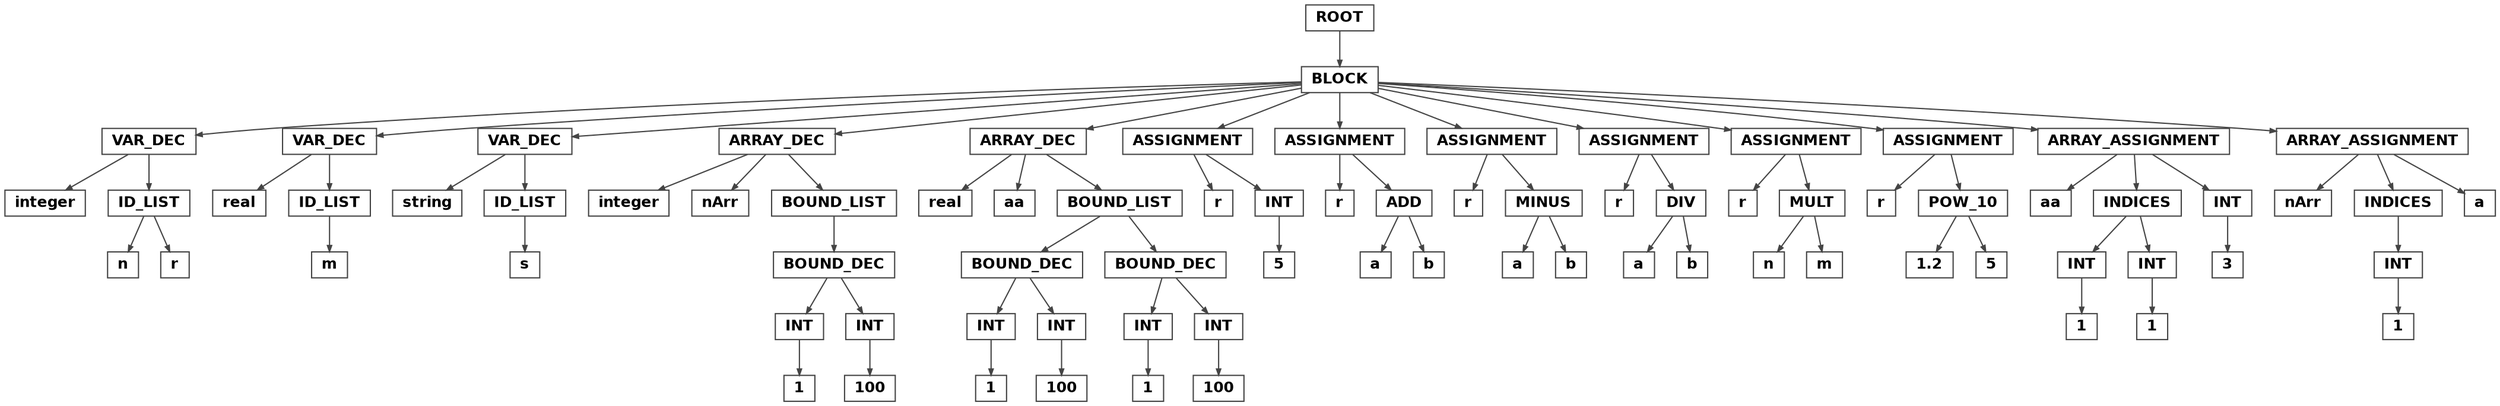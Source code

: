 digraph {

	ordering=out;
	ranksep=.4;
  margin=0;
	bgcolor="white"; node [shape=box, fixedsize=false, fontsize=12, fontname="Helvetica-bold", fontcolor="black"
		width=.25, height=.25, color="#444444", fillcolor="white", style="filled, solid"];
	edge [arrowsize=.5, color="#444444"]

  n0 [label="ROOT"];
  n1 [label="BLOCK"];
  n1 [label="BLOCK"];
  n2 [label="VAR_DEC"];
  n2 [label="VAR_DEC"];
  n3 [label="integer"];
  n4 [label="ID_LIST"];
  n4 [label="ID_LIST"];
  n5 [label="n"];
  n6 [label="r"];
  n7 [label="VAR_DEC"];
  n7 [label="VAR_DEC"];
  n8 [label="real"];
  n9 [label="ID_LIST"];
  n9 [label="ID_LIST"];
  n10 [label="m"];
  n11 [label="VAR_DEC"];
  n11 [label="VAR_DEC"];
  n12 [label="string"];
  n13 [label="ID_LIST"];
  n13 [label="ID_LIST"];
  n14 [label="s"];
  n15 [label="ARRAY_DEC"];
  n15 [label="ARRAY_DEC"];
  n16 [label="integer"];
  n17 [label="nArr"];
  n18 [label="BOUND_LIST"];
  n18 [label="BOUND_LIST"];
  n19 [label="BOUND_DEC"];
  n19 [label="BOUND_DEC"];
  n20 [label="INT"];
  n20 [label="INT"];
  n21 [label="1"];
  n22 [label="INT"];
  n22 [label="INT"];
  n23 [label="100"];
  n24 [label="ARRAY_DEC"];
  n24 [label="ARRAY_DEC"];
  n25 [label="real"];
  n26 [label="aa"];
  n27 [label="BOUND_LIST"];
  n27 [label="BOUND_LIST"];
  n28 [label="BOUND_DEC"];
  n28 [label="BOUND_DEC"];
  n29 [label="INT"];
  n29 [label="INT"];
  n30 [label="1"];
  n31 [label="INT"];
  n31 [label="INT"];
  n32 [label="100"];
  n33 [label="BOUND_DEC"];
  n33 [label="BOUND_DEC"];
  n34 [label="INT"];
  n34 [label="INT"];
  n35 [label="1"];
  n36 [label="INT"];
  n36 [label="INT"];
  n37 [label="100"];
  n38 [label="ASSIGNMENT"];
  n38 [label="ASSIGNMENT"];
  n39 [label="r"];
  n40 [label="INT"];
  n40 [label="INT"];
  n41 [label="5"];
  n42 [label="ASSIGNMENT"];
  n42 [label="ASSIGNMENT"];
  n43 [label="r"];
  n44 [label="ADD"];
  n44 [label="ADD"];
  n45 [label="a"];
  n46 [label="b"];
  n47 [label="ASSIGNMENT"];
  n47 [label="ASSIGNMENT"];
  n48 [label="r"];
  n49 [label="MINUS"];
  n49 [label="MINUS"];
  n50 [label="a"];
  n51 [label="b"];
  n52 [label="ASSIGNMENT"];
  n52 [label="ASSIGNMENT"];
  n53 [label="r"];
  n54 [label="DIV"];
  n54 [label="DIV"];
  n55 [label="a"];
  n56 [label="b"];
  n57 [label="ASSIGNMENT"];
  n57 [label="ASSIGNMENT"];
  n58 [label="r"];
  n59 [label="MULT"];
  n59 [label="MULT"];
  n60 [label="n"];
  n61 [label="m"];
  n62 [label="ASSIGNMENT"];
  n62 [label="ASSIGNMENT"];
  n63 [label="r"];
  n64 [label="POW_10"];
  n64 [label="POW_10"];
  n65 [label="1.2"];
  n66 [label="5"];
  n67 [label="ARRAY_ASSIGNMENT"];
  n67 [label="ARRAY_ASSIGNMENT"];
  n68 [label="aa"];
  n69 [label="INDICES"];
  n69 [label="INDICES"];
  n70 [label="INT"];
  n70 [label="INT"];
  n71 [label="1"];
  n72 [label="INT"];
  n72 [label="INT"];
  n73 [label="1"];
  n74 [label="INT"];
  n74 [label="INT"];
  n75 [label="3"];
  n76 [label="ARRAY_ASSIGNMENT"];
  n76 [label="ARRAY_ASSIGNMENT"];
  n77 [label="nArr"];
  n78 [label="INDICES"];
  n78 [label="INDICES"];
  n79 [label="INT"];
  n79 [label="INT"];
  n80 [label="1"];
  n81 [label="a"];

  n0 -> n1 // "ROOT" -> "BLOCK"
  n1 -> n2 // "BLOCK" -> "VAR_DEC"
  n2 -> n3 // "VAR_DEC" -> "integer"
  n2 -> n4 // "VAR_DEC" -> "ID_LIST"
  n4 -> n5 // "ID_LIST" -> "n"
  n4 -> n6 // "ID_LIST" -> "r"
  n1 -> n7 // "BLOCK" -> "VAR_DEC"
  n7 -> n8 // "VAR_DEC" -> "real"
  n7 -> n9 // "VAR_DEC" -> "ID_LIST"
  n9 -> n10 // "ID_LIST" -> "m"
  n1 -> n11 // "BLOCK" -> "VAR_DEC"
  n11 -> n12 // "VAR_DEC" -> "string"
  n11 -> n13 // "VAR_DEC" -> "ID_LIST"
  n13 -> n14 // "ID_LIST" -> "s"
  n1 -> n15 // "BLOCK" -> "ARRAY_DEC"
  n15 -> n16 // "ARRAY_DEC" -> "integer"
  n15 -> n17 // "ARRAY_DEC" -> "nArr"
  n15 -> n18 // "ARRAY_DEC" -> "BOUND_LIST"
  n18 -> n19 // "BOUND_LIST" -> "BOUND_DEC"
  n19 -> n20 // "BOUND_DEC" -> "INT"
  n20 -> n21 // "INT" -> "1"
  n19 -> n22 // "BOUND_DEC" -> "INT"
  n22 -> n23 // "INT" -> "100"
  n1 -> n24 // "BLOCK" -> "ARRAY_DEC"
  n24 -> n25 // "ARRAY_DEC" -> "real"
  n24 -> n26 // "ARRAY_DEC" -> "aa"
  n24 -> n27 // "ARRAY_DEC" -> "BOUND_LIST"
  n27 -> n28 // "BOUND_LIST" -> "BOUND_DEC"
  n28 -> n29 // "BOUND_DEC" -> "INT"
  n29 -> n30 // "INT" -> "1"
  n28 -> n31 // "BOUND_DEC" -> "INT"
  n31 -> n32 // "INT" -> "100"
  n27 -> n33 // "BOUND_LIST" -> "BOUND_DEC"
  n33 -> n34 // "BOUND_DEC" -> "INT"
  n34 -> n35 // "INT" -> "1"
  n33 -> n36 // "BOUND_DEC" -> "INT"
  n36 -> n37 // "INT" -> "100"
  n1 -> n38 // "BLOCK" -> "ASSIGNMENT"
  n38 -> n39 // "ASSIGNMENT" -> "r"
  n38 -> n40 // "ASSIGNMENT" -> "INT"
  n40 -> n41 // "INT" -> "5"
  n1 -> n42 // "BLOCK" -> "ASSIGNMENT"
  n42 -> n43 // "ASSIGNMENT" -> "r"
  n42 -> n44 // "ASSIGNMENT" -> "ADD"
  n44 -> n45 // "ADD" -> "a"
  n44 -> n46 // "ADD" -> "b"
  n1 -> n47 // "BLOCK" -> "ASSIGNMENT"
  n47 -> n48 // "ASSIGNMENT" -> "r"
  n47 -> n49 // "ASSIGNMENT" -> "MINUS"
  n49 -> n50 // "MINUS" -> "a"
  n49 -> n51 // "MINUS" -> "b"
  n1 -> n52 // "BLOCK" -> "ASSIGNMENT"
  n52 -> n53 // "ASSIGNMENT" -> "r"
  n52 -> n54 // "ASSIGNMENT" -> "DIV"
  n54 -> n55 // "DIV" -> "a"
  n54 -> n56 // "DIV" -> "b"
  n1 -> n57 // "BLOCK" -> "ASSIGNMENT"
  n57 -> n58 // "ASSIGNMENT" -> "r"
  n57 -> n59 // "ASSIGNMENT" -> "MULT"
  n59 -> n60 // "MULT" -> "n"
  n59 -> n61 // "MULT" -> "m"
  n1 -> n62 // "BLOCK" -> "ASSIGNMENT"
  n62 -> n63 // "ASSIGNMENT" -> "r"
  n62 -> n64 // "ASSIGNMENT" -> "POW_10"
  n64 -> n65 // "POW_10" -> "1.2"
  n64 -> n66 // "POW_10" -> "5"
  n1 -> n67 // "BLOCK" -> "ARRAY_ASSIGNMENT"
  n67 -> n68 // "ARRAY_ASSIGNMENT" -> "aa"
  n67 -> n69 // "ARRAY_ASSIGNMENT" -> "INDICES"
  n69 -> n70 // "INDICES" -> "INT"
  n70 -> n71 // "INT" -> "1"
  n69 -> n72 // "INDICES" -> "INT"
  n72 -> n73 // "INT" -> "1"
  n67 -> n74 // "ARRAY_ASSIGNMENT" -> "INT"
  n74 -> n75 // "INT" -> "3"
  n1 -> n76 // "BLOCK" -> "ARRAY_ASSIGNMENT"
  n76 -> n77 // "ARRAY_ASSIGNMENT" -> "nArr"
  n76 -> n78 // "ARRAY_ASSIGNMENT" -> "INDICES"
  n78 -> n79 // "INDICES" -> "INT"
  n79 -> n80 // "INT" -> "1"
  n76 -> n81 // "ARRAY_ASSIGNMENT" -> "a"

}
